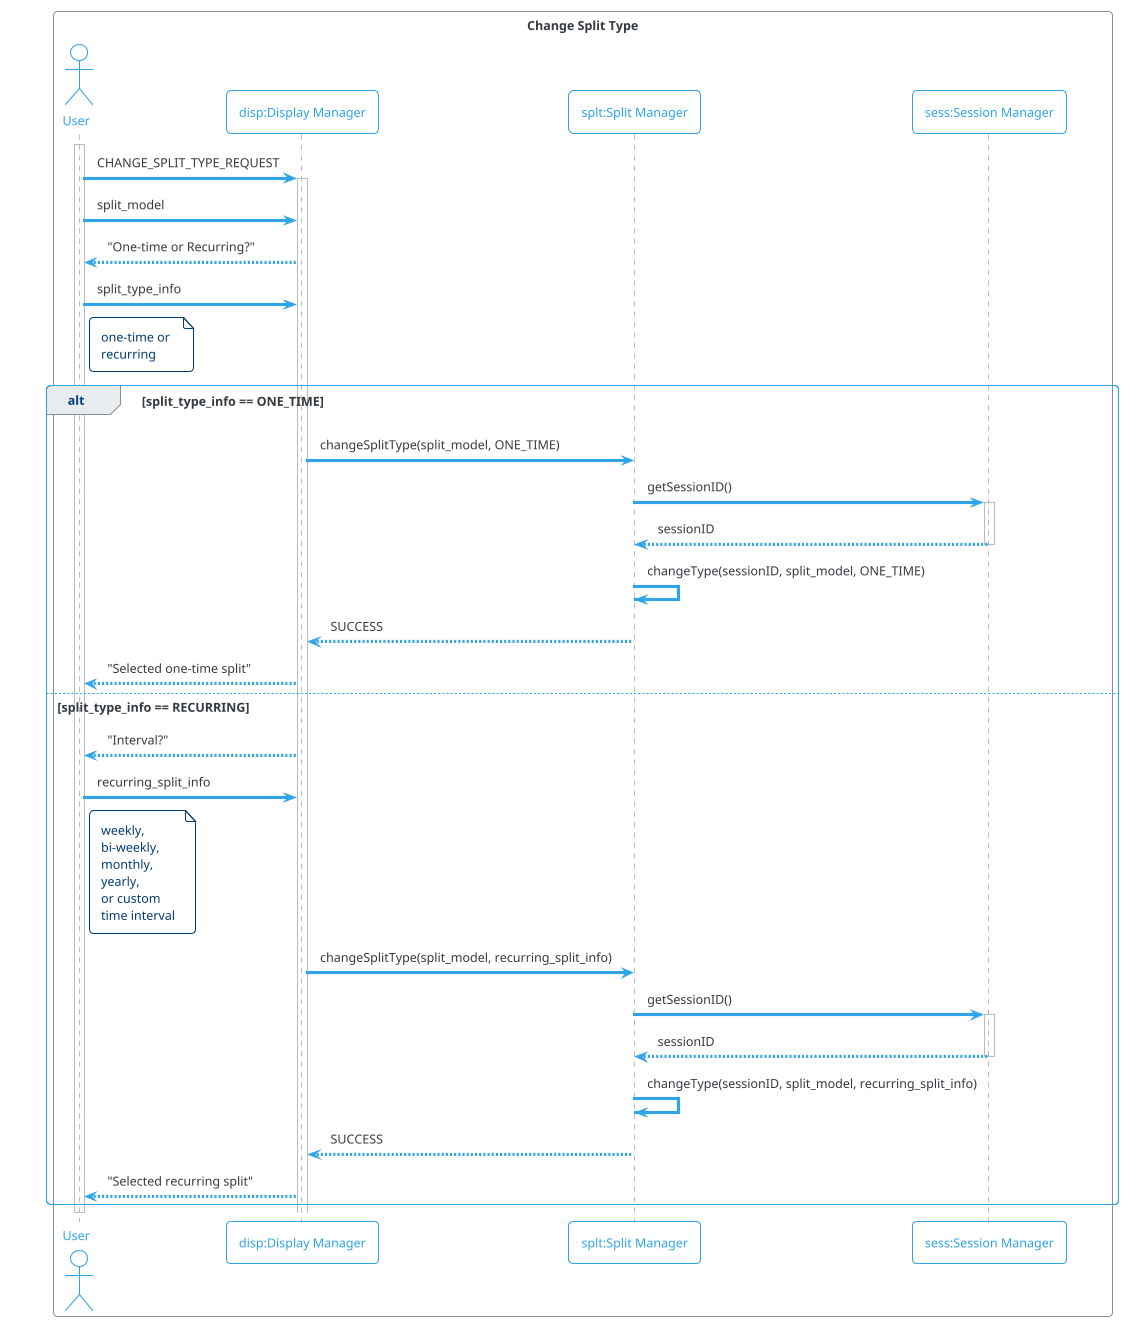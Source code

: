 @startuml
!theme cerulean-outline
box "Change Split Type"
actor "User" as user
participant "disp:Display Manager" as disp
participant "splt:Split Manager" as splt
participant "sess:Session Manager" as sess
end box
activate user
user -> disp ++ : CHANGE_SPLIT_TYPE_REQUEST
user -> disp : split_model
disp --> user : "One-time or Recurring?"
user -> disp : split_type_info
note right of user
  one-time or 
  recurring
end note
alt split_type_info == ONE_TIME
  disp -> splt : changeSplitType(split_model, ONE_TIME)
  splt -> sess ++ : getSessionID()
  sess --> splt -- : sessionID
  splt -> splt : changeType(sessionID, split_model, ONE_TIME)
  splt --> disp : SUCCESS
  disp --> user : "Selected one-time split"
else split_type_info == RECURRING
  disp --> user : "Interval?"
  user -> disp : recurring_split_info
  note right of user
    weekly,
    bi-weekly,
    monthly,
    yearly,
    or custom
    time interval
  end note
  disp -> splt : changeSplitType(split_model, recurring_split_info)
  splt -> sess ++ : getSessionID()
  sess --> splt -- : sessionID
  splt -> splt : changeType(sessionID, split_model, recurring_split_info)
  splt --> disp : SUCCESS
  disp --> user : "Selected recurring split"
end
deactivate user
@enduml